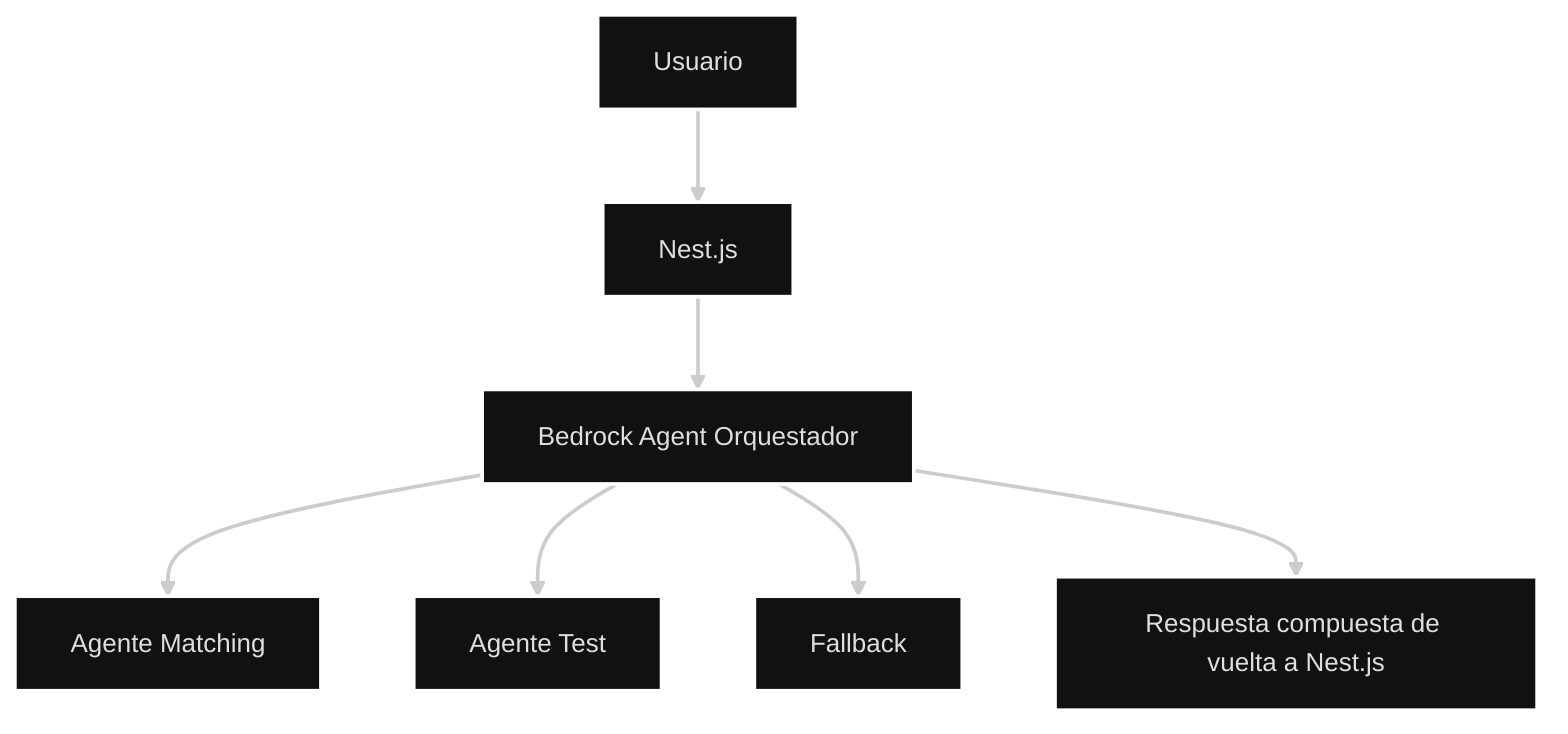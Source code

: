 ---
config:
  theme: redux-dark
---
graph TD
    A[Usuario] --> B[Nest.js]
    B --> C[Bedrock Agent Orquestador]
    C --> D1[Agente Matching]
    C --> D2[Agente Test]
    C --> D3[Fallback]
    C --> E[Respuesta compuesta de vuelta a Nest.js]